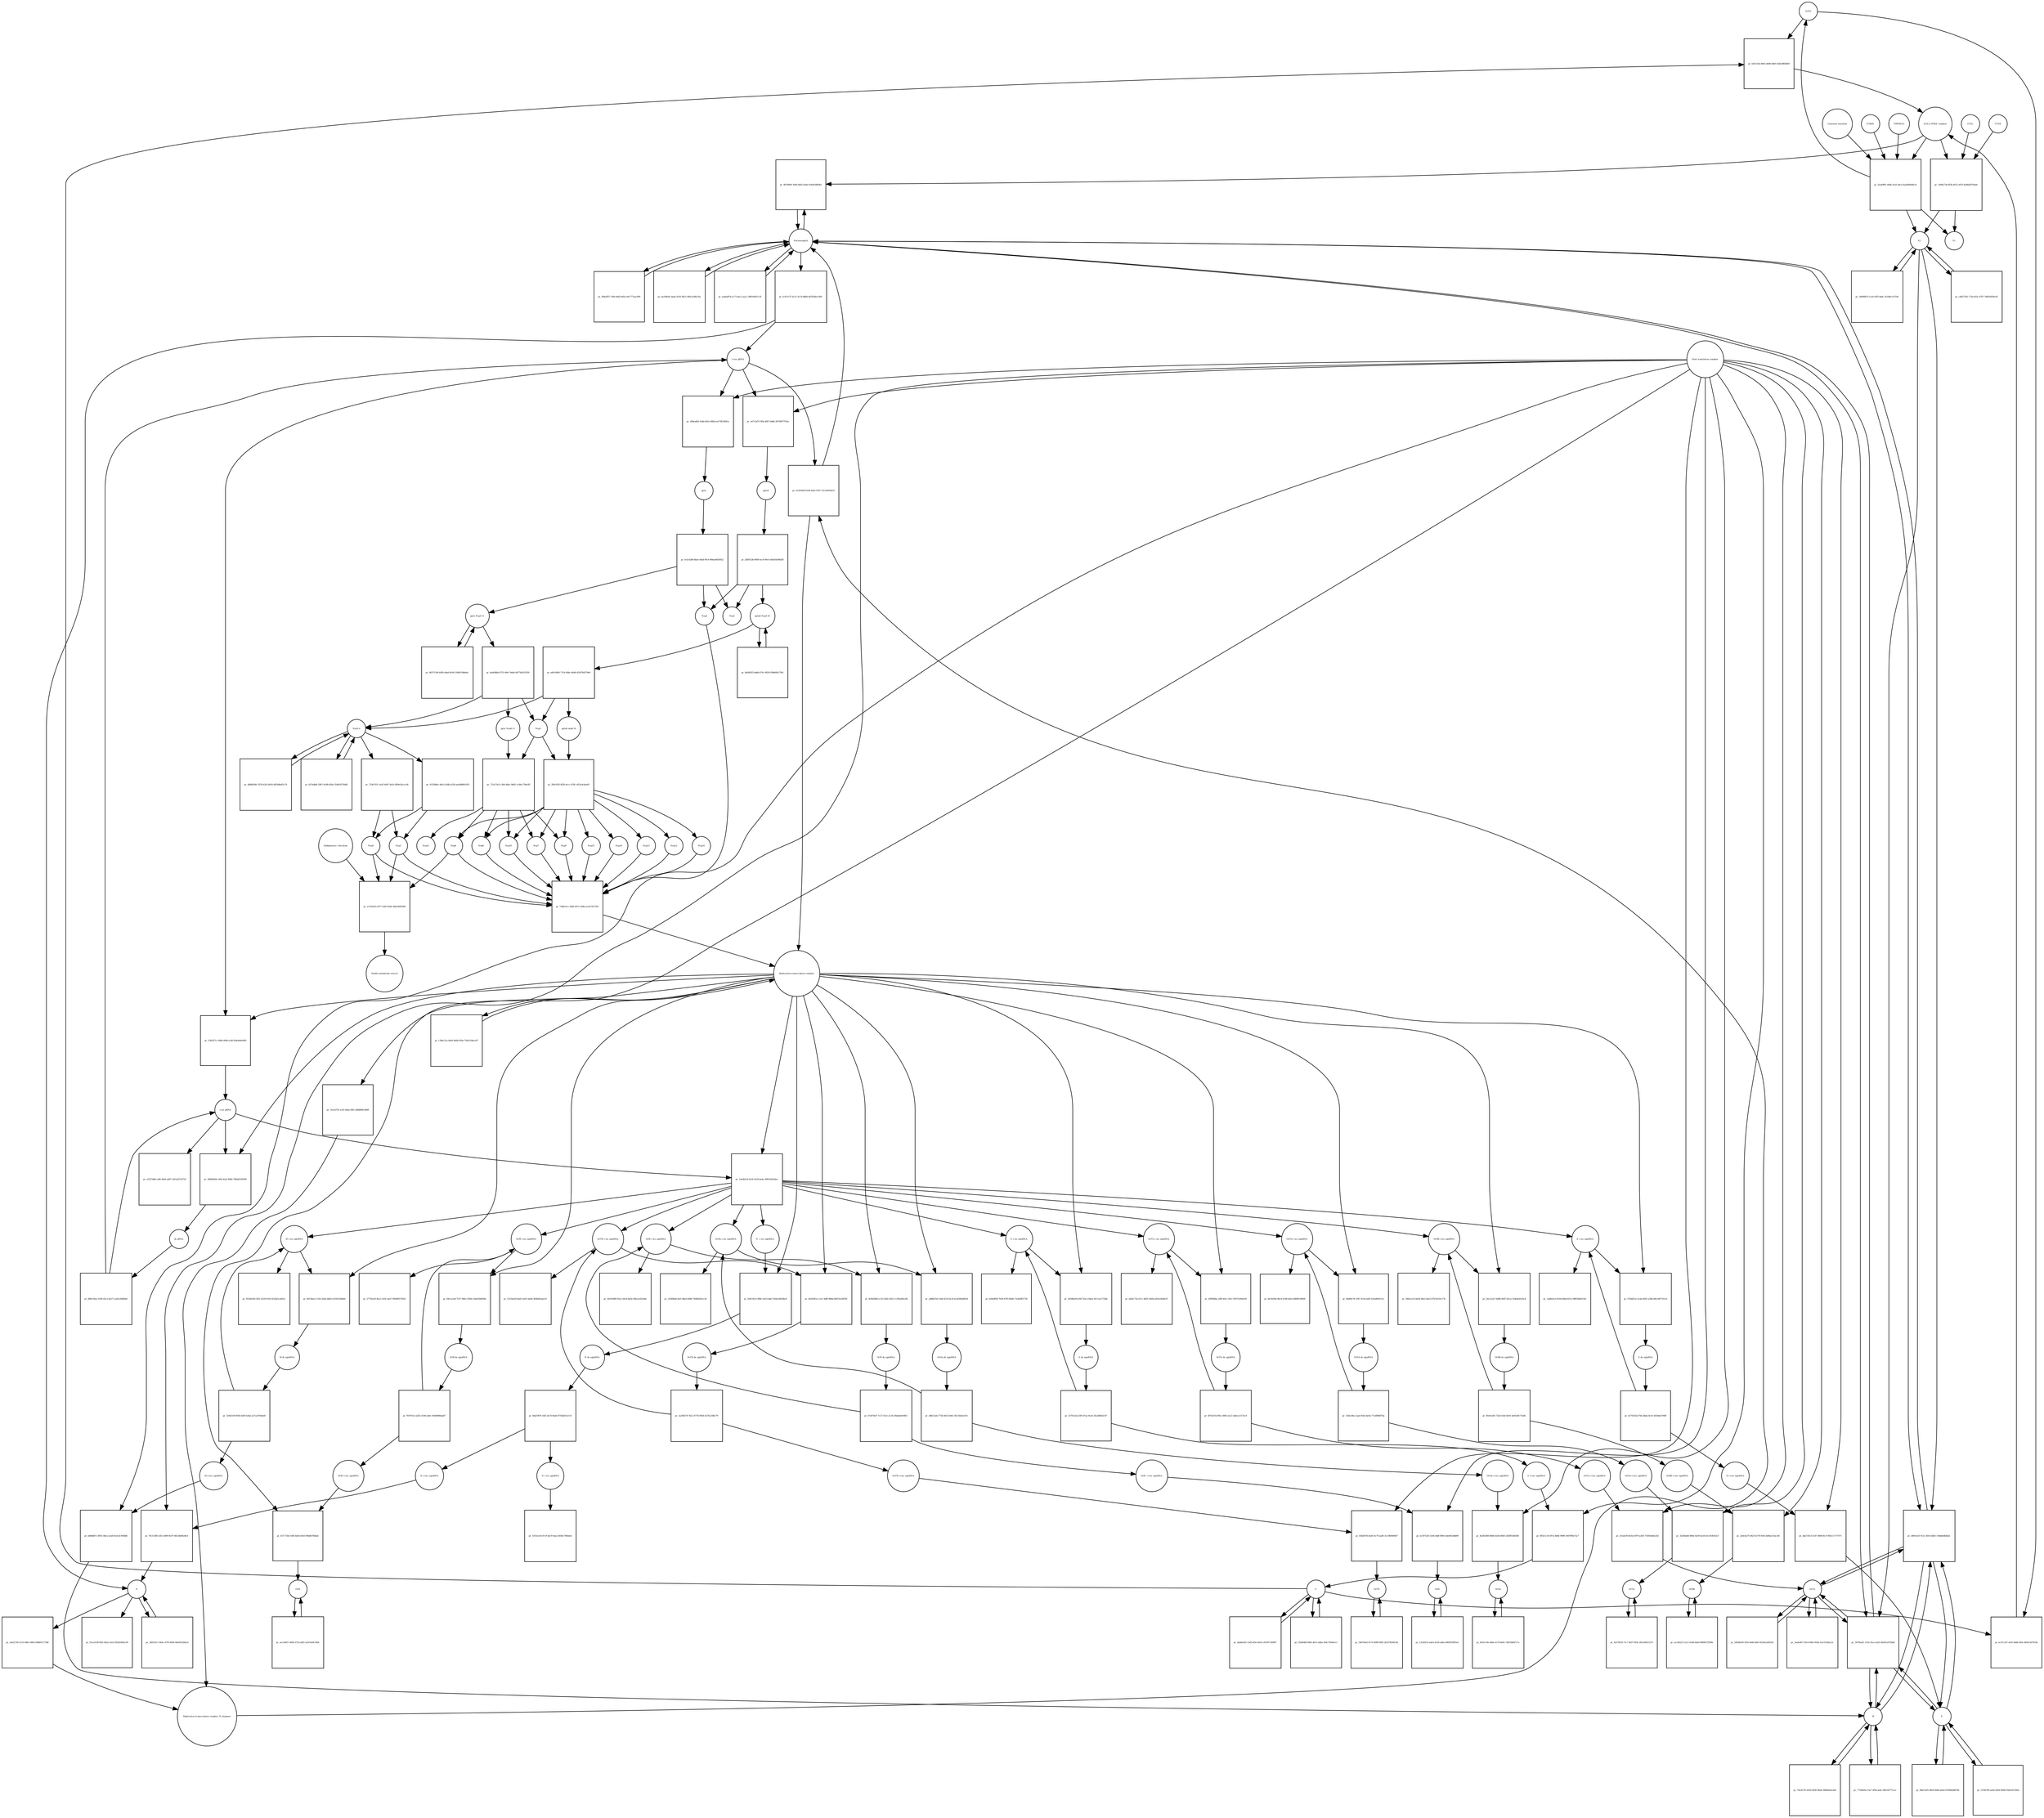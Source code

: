 strict digraph  {
ACE2 [annotation="", bipartite=0, cls=macromolecule, fontsize=4, label=ACE2, shape=circle];
"pr_fef41354-69b5-4698-9d85-f5db39fb800f" [annotation="", bipartite=1, cls=process, fontsize=4, label="pr_fef41354-69b5-4698-9d85-f5db39fb800f", shape=square];
"ACE2_SPIKE complex" [annotation="", bipartite=0, cls=complex, fontsize=4, label="ACE2_SPIKE complex", shape=circle];
S [annotation=urn_miriam_uniprot_P0DTC2, bipartite=0, cls=macromolecule, fontsize=4, label=S, shape=circle];
Nucleocapsid [annotation="urn_miriam_obo.go_GO%3A0019013", bipartite=0, cls=complex, fontsize=4, label=Nucleocapsid, shape=circle];
"pr_9f1f9900-3e86-4b92-b5de-fe9a8546f0b2" [annotation="", bipartite=1, cls=process, fontsize=4, label="pr_9f1f9900-3e86-4b92-b5de-fe9a8546f0b2", shape=square];
"pr_1d90a73b-9f3b-4915-a933-8a9bd5078ab0" [annotation="", bipartite=1, cls=process, fontsize=4, label="pr_1d90a73b-9f3b-4915-a933-8a9bd5078ab0", shape=square];
S2 [annotation=urn_miriam_interpro_IPR002552, bipartite=0, cls=macromolecule, fontsize=4, label=S2, shape=circle];
CTSB [annotation="", bipartite=0, cls=macromolecule, fontsize=4, label=CTSB, shape=circle];
CTSL [annotation="", bipartite=0, cls=macromolecule, fontsize=4, label=CTSL, shape=circle];
S1 [annotation=urn_miriam_interpro_IPR002551, bipartite=0, cls=macromolecule, fontsize=4, label=S1, shape=circle];
"pr_ec47c247-e81f-4d4b-945e-df9a53d7816b" [annotation="", bipartite=1, cls=process, fontsize=4, label="pr_ec47c247-e81f-4d4b-945e-df9a53d7816b", shape=square];
"pr_3479aa61-153e-45ce-ad33-db391a975bd4" [annotation="", bipartite=1, cls=process, fontsize=4, label="pr_3479aa61-153e-45ce-ad33-db391a975bd4", shape=square];
E [annotation=urn_miriam_uniprot_P0DTC4, bipartite=0, cls=macromolecule, fontsize=4, label=E, shape=circle];
M [annotation=urn_miriam_uniprot_P0DTC5, bipartite=0, cls=macromolecule, fontsize=4, label=M, shape=circle];
Orf7a [annotation=urn_miriam_uniprot_P0DTC7, bipartite=0, cls=macromolecule, fontsize=4, label=Orf7a, shape=circle];
"pr_fc97e137-6c21-417d-888d-4d7656b1cd95" [annotation="", bipartite=1, cls=process, fontsize=4, label="pr_fc97e137-6c21-417d-888d-4d7656b1cd95", shape=square];
"(+)ss gRNA" [annotation=urn_miriam_refseq_NC_045512, bipartite=0, cls="nucleic acid feature", fontsize=4, label="(+)ss gRNA", shape=circle];
N [annotation=urn_miriam_uniprot_P0DTC9, bipartite=0, cls="macromolecule multimer", fontsize=4, label=N, shape=circle];
"pr_4f8a9f37-1f9d-44d5-b65e-04c777aac999" [annotation="", bipartite=1, cls=process, fontsize=4, label="pr_4f8a9f37-1f9d-44d5-b65e-04c777aac999", shape=square];
"pr_ba189e8c-ba0e-4192-8021-8fdc01d8a76a" [annotation="", bipartite=1, cls=process, fontsize=4, label="pr_ba189e8c-ba0e-4192-8021-8fdc01d8a76a", shape=square];
"pr_55ca1038-ffb5-4b32-a5a5-0f3d25682c99" [annotation="", bipartite=1, cls=process, fontsize=4, label="pr_55ca1038-ffb5-4b32-a5a5-0f3d25682c99", shape=square];
"pr_2d9335c1-464c-47f9-8564-9bef4520da1d" [annotation="", bipartite=1, cls=process, fontsize=4, label="pr_2d9335c1-464c-47f9-8564-9bef4520da1d", shape=square];
"N (+)ss sgmRNA" [annotation=urn_miriam_ncbigene_43740575, bipartite=0, cls="nucleic acid feature", fontsize=4, label="N (+)ss sgmRNA", shape=circle];
"pr_78c153f8-cd5c-4499-8c87-80234b0628c4" [annotation="", bipartite=1, cls=process, fontsize=4, label="pr_78c153f8-cd5c-4499-8c87-80234b0628c4", shape=square];
"Host translation complex" [annotation="urn_miriam_obo.go_GO%3A0070992", bipartite=0, cls=complex, fontsize=4, label="Host translation complex", shape=circle];
"pr_eabab974-e173-4ec2-aac2-398169421c5f" [annotation="", bipartite=1, cls=process, fontsize=4, label="pr_eabab974-e173-4ec2-aac2-398169421c5f", shape=square];
"pr_5aa49f9c-409a-41ef-a0ce-6aa660648e16" [annotation="", bipartite=1, cls=process, fontsize=4, label="pr_5aa49f9c-409a-41ef-a0ce-6aa660648e16", shape=square];
FURIN [annotation="", bipartite=0, cls=macromolecule, fontsize=4, label=FURIN, shape=circle];
TMPRSS2 [annotation="", bipartite=0, cls=macromolecule, fontsize=4, label=TMPRSS2, shape=circle];
"Camostat mesylate" [annotation="urn_miriam_pubchem.compound_2536", bipartite=0, cls="simple chemical", fontsize=4, label="Camostat mesylate", shape=circle];
"pr_c8627392-77ab-4f3c-b787-748f24059c85" [annotation="", bipartite=1, cls=process, fontsize=4, label="pr_c8627392-77ab-4f3c-b787-748f24059c85", shape=square];
"Replication transcription complex_N oligomer" [annotation="", bipartite=0, cls=complex, fontsize=4, label="Replication transcription complex_N oligomer", shape=circle];
"pr_01ef56d0-8169-4e83-87f5-7ee1d595b51f" [annotation="", bipartite=1, cls=process, fontsize=4, label="pr_01ef56d0-8169-4e83-87f5-7ee1d595b51f", shape=square];
"Replication transcription complex" [annotation="", bipartite=0, cls=complex, fontsize=4, label="Replication transcription complex", shape=circle];
"pr_e805cb1f-912c-401b-bd61-c9dde6db4b2c" [annotation="", bipartite=1, cls=process, fontsize=4, label="pr_e805cb1f-912c-401b-bd61-c9dde6db4b2c", shape=square];
"pr_34098053-1ce0-43f5-bbdc-3e508cc971b8" [annotation="", bipartite=1, cls=process, fontsize=4, label="pr_34098053-1ce0-43f5-bbdc-3e508cc971b8", shape=square];
"pp1a Nsp3-11" [annotation=urn_miriam_uniprot_P0DTC1, bipartite=0, cls=macromolecule, fontsize=4, label="pp1a Nsp3-11", shape=circle];
"pr_4aefd6bb-0723-49e7-9da0-dd77b4333559" [annotation="", bipartite=1, cls=process, fontsize=4, label="pr_4aefd6bb-0723-49e7-9da0-dd77b4333559", shape=square];
"pp1a Nsp6-11" [annotation=urn_miriam_uniprot_P0DTC1, bipartite=0, cls=macromolecule, fontsize=4, label="pp1a Nsp6-11", shape=circle];
"Nsp3-4" [annotation="urn_miriam_ncbiprotein_YP_009725299|urn_miriam_ncbiprotein_YP_009725300", bipartite=0, cls=macromolecule, fontsize=4, label="Nsp3-4", shape=circle];
Nsp5 [annotation=urn_miriam_ncbiprotein_YP_009725301, bipartite=0, cls="macromolecule multimer", fontsize=4, label=Nsp5, shape=circle];
"Endoplasmic reticulum" [annotation="urn_miriam_obo.go_GO%3A0005783", bipartite=0, cls=complex, fontsize=4, label="Endoplasmic reticulum", shape=circle];
"pr_a1762410-e677-430f-95dd-38af546f5800" [annotation="", bipartite=1, cls=process, fontsize=4, label="pr_a1762410-e677-430f-95dd-38af546f5800", shape=square];
"Double-membrane vesicle" [annotation="urn_miriam_obo.go_GO%3A0039718", bipartite=0, cls=complex, fontsize=4, label="Double-membrane vesicle", shape=circle];
Nsp4 [annotation=urn_miriam_ncbiprotein_YP_009725300, bipartite=0, cls=macromolecule, fontsize=4, label=Nsp4, shape=circle];
Nsp3 [annotation=urn_miriam_ncbiprotein_YP_009725299, bipartite=0, cls=macromolecule, fontsize=4, label=Nsp3, shape=circle];
Nsp6 [annotation=urn_miriam_ncbiprotein_YP_009725302, bipartite=0, cls=macromolecule, fontsize=4, label=Nsp6, shape=circle];
"pr_96371184-b5f8-44ad-8c00-230647a8be6c" [annotation="", bipartite=1, cls=process, fontsize=4, label="pr_96371184-b5f8-44ad-8c00-230647a8be6c", shape=square];
"pr_db8b954b-7d7b-4243-b816-6820dbef5c78" [annotation="", bipartite=1, cls=process, fontsize=4, label="pr_db8b954b-7d7b-4243-b816-6820dbef5c78", shape=square];
"pp1ab Nsp3-16" [annotation=urn_miriam_uniprot_P0DTD1, bipartite=0, cls=macromolecule, fontsize=4, label="pp1ab Nsp3-16", shape=circle];
"pr_befd02f2-bddd-470c-9029-f2b660b175b1" [annotation="", bipartite=1, cls=process, fontsize=4, label="pr_befd02f2-bddd-470c-9029-f2b660b175b1", shape=square];
"pr_a60c94b5-7314-40bc-b0d6-42267b9278e9" [annotation="", bipartite=1, cls=process, fontsize=4, label="pr_a60c94b5-7314-40bc-b0d6-42267b9278e9", shape=square];
"pp1ab nsp6-16" [annotation=urn_miriam_uniprot_P0DTD1, bipartite=0, cls=macromolecule, fontsize=4, label="pp1ab nsp6-16", shape=circle];
"pr_70a3e7f2-d109-4030-96d4-3df66edea2b4" [annotation="", bipartite=1, cls=process, fontsize=4, label="pr_70a3e7f2-d109-4030-96d4-3df66edea2b4", shape=square];
"pr_9b4c5af5-d9e8-49d4-a6a4-83390b0d879d" [annotation="", bipartite=1, cls=process, fontsize=4, label="pr_9b4c5af5-d9e8-49d4-a6a4-83390b0d879d", shape=square];
"pr_f1b464f8-0485-4615-a8ba-364c7d560e13" [annotation="", bipartite=1, cls=process, fontsize=4, label="pr_f1b464f8-0485-4615-a8ba-364c7d560e13", shape=square];
"pr_772b620a-23a7-4f94-aebc-d85cbf7751c2" [annotation="", bipartite=1, cls=process, fontsize=4, label="pr_772b620a-23a7-4f94-aebc-d85cbf7751c2", shape=square];
"pr_1f10b7f8-ea04-4564-9008-f1bb25f12944" [annotation="", bipartite=1, cls=process, fontsize=4, label="pr_1f10b7f8-ea04-4564-9008-f1bb25f12944", shape=square];
"pr_dabbe5d5-12d5-4f5e-8e92-c87d97c40897" [annotation="", bipartite=1, cls=process, fontsize=4, label="pr_dabbe5d5-12d5-4f5e-8e92-c87d97c40897", shape=square];
"pr_2d93be69-5f30-4eb6-bd43-8259a5a9f25d" [annotation="", bipartite=1, cls=process, fontsize=4, label="pr_2d93be69-5f30-4eb6-bd43-8259a5a9f25d", shape=square];
Orf6 [annotation=urn_miriam_uniprot_P0DTC6, bipartite=0, cls=macromolecule, fontsize=4, label=Orf6, shape=circle];
"pr_13250232-adcb-4329-a66a-49839599f5e5" [annotation="", bipartite=1, cls=process, fontsize=4, label="pr_13250232-adcb-4329-a66a-49839599f5e5", shape=square];
Orf3a [annotation=urn_miriam_uniprot_P0DTC3, bipartite=0, cls=macromolecule, fontsize=4, label=Orf3a, shape=circle];
"pr_641fc19e-46be-4178-bd41-7db7d48d7c7e" [annotation="", bipartite=1, cls=process, fontsize=4, label="pr_641fc19e-46be-4178-bd41-7db7d48d7c7e", shape=square];
Orf8 [annotation=urn_miriam_uniprot_P0DTC8, bipartite=0, cls=macromolecule, fontsize=4, label=Orf8, shape=circle];
"pr_eec54657-4685-4724-afb5-2a97a49e7bd4" [annotation="", bipartite=1, cls=process, fontsize=4, label="pr_eec54657-4685-4724-afb5-2a97a49e7bd4", shape=square];
Orf9b [annotation=urn_miriam_uniprot_P0DTD2, bipartite=0, cls=macromolecule, fontsize=4, label=Orf9b, shape=circle];
"pr_accb9253-1a12-41d8-bda0-f889027f598e" [annotation="", bipartite=1, cls=process, fontsize=4, label="pr_accb9253-1a12-41d8-bda0-f889027f598e", shape=square];
Orf14 [annotation=urn_miriam_uniprot_P0DTD3, bipartite=0, cls=macromolecule, fontsize=4, label=Orf14, shape=circle];
"pr_4257f0c8-71c7-4837-9f3e-283148415270" [annotation="", bipartite=1, cls=process, fontsize=4, label="pr_4257f0c8-71c7-4837-9f3e-283148415270", shape=square];
Orf7b [annotation=urn_miriam_uniprot_P0DTD8, bipartite=0, cls=macromolecule, fontsize=4, label=Orf7b, shape=circle];
"pr_54b76a92-8174-4098-90f2-2b107826614d" [annotation="", bipartite=1, cls=process, fontsize=4, label="pr_54b76a92-8174-4098-90f2-2b107826614d", shape=square];
"pr_3aafe467-83c6-48f4-956d-1dc3192da12c" [annotation="", bipartite=1, cls=process, fontsize=4, label="pr_3aafe467-83c6-48f4-956d-1dc3192da12c", shape=square];
"M (+)ss sgmRNA" [annotation="", bipartite=0, cls="nucleic acid feature", fontsize=4, label="M (+)ss sgmRNA", shape=circle];
"pr_6d86d87c-887a-48ca-a3a6-81ee3c95fb8b" [annotation="", bipartite=1, cls=process, fontsize=4, label="pr_6d86d87c-887a-48ca-a3a6-81ee3c95fb8b", shape=square];
"E (+)ss sgmRNA" [annotation="", bipartite=0, cls="nucleic acid feature", fontsize=4, label="E (+)ss sgmRNA", shape=circle];
"pr_bda72013-fcd7-499b-9c1f-963c11717071" [annotation="", bipartite=1, cls=process, fontsize=4, label="pr_bda72013-fcd7-499b-9c1f-963c11717071", shape=square];
"S (+)ss sgmRNA" [annotation="", bipartite=0, cls="nucleic acid feature", fontsize=4, label="S (+)ss sgmRNA", shape=circle];
"pr_9f5e1c18-597a-468e-9098-10678f0e7ac7" [annotation="", bipartite=1, cls=process, fontsize=4, label="pr_9f5e1c18-597a-468e-9098-10678f0e7ac7", shape=square];
"Orf7a (+)ss sgmRNA" [annotation="", bipartite=0, cls="nucleic acid feature", fontsize=4, label="Orf7a (+)ss sgmRNA", shape=circle];
"pr_c61afcf0-8e5e-4970-a303-71693de6e25d" [annotation="", bipartite=1, cls=process, fontsize=4, label="pr_c61afcf0-8e5e-4970-a303-71693de6e25d", shape=square];
"Orf6  (+)ss sgmRNA" [annotation="", bipartite=0, cls="nucleic acid feature", fontsize=4, label="Orf6  (+)ss sgmRNA", shape=circle];
"pr_ec597226-1e04-4b4f-8f94-3deb952d8d9f" [annotation="", bipartite=1, cls=process, fontsize=4, label="pr_ec597226-1e04-4b4f-8f94-3deb952d8d9f", shape=square];
"Orf3a (+)ss sgmRNA" [annotation="", bipartite=0, cls="nucleic acid feature", fontsize=4, label="Orf3a (+)ss sgmRNA", shape=circle];
"pr_9a383380-8846-4e5b-8683-2458f55d03f8" [annotation="", bipartite=1, cls=process, fontsize=4, label="pr_9a383380-8846-4e5b-8683-2458f55d03f8", shape=square];
"Orf8 (+)ss sgmRNA" [annotation="", bipartite=0, cls="nucleic acid feature", fontsize=4, label="Orf8 (+)ss sgmRNA", shape=circle];
"pr_617c72fd-10fd-4d34-b563-f06bf47fb8ad" [annotation="", bipartite=1, cls=process, fontsize=4, label="pr_617c72fd-10fd-4d34-b563-f06bf47fb8ad", shape=square];
"Orf9b (+)ss sgmRNA" [annotation="", bipartite=0, cls="nucleic acid feature", fontsize=4, label="Orf9b (+)ss sgmRNA", shape=circle];
"pr_2a0cba75-0425-4178-819a-b80ae11bcc6f" [annotation="", bipartite=1, cls=process, fontsize=4, label="pr_2a0cba75-0425-4178-819a-b80ae11bcc6f", shape=square];
"Orf14 (+)ss sgmRNA" [annotation="", bipartite=0, cls="nucleic acid feature", fontsize=4, label="Orf14 (+)ss sgmRNA", shape=circle];
"pr_32458ad6-006e-4e39-b216-fec1638162cf" [annotation="", bipartite=1, cls=process, fontsize=4, label="pr_32458ad6-006e-4e39-b216-fec1638162cf", shape=square];
"Orf7b (+)ss sgmRNA" [annotation="", bipartite=0, cls="nucleic acid feature", fontsize=4, label="Orf7b (+)ss sgmRNA", shape=circle];
"pr_f26d567b-da0e-4c70-aaf8-3c1580f49487" [annotation="", bipartite=1, cls=process, fontsize=4, label="pr_f26d567b-da0e-4c70-aaf8-3c1580f49487", shape=square];
"(-)ss gRNA" [annotation=urn_miriam_refseq_NC_045512, bipartite=0, cls="nucleic acid feature", fontsize=4, label="(-)ss gRNA", shape=circle];
"pr_e5357d8d-cd6f-49eb-ad67-3d1a42519718" [annotation="", bipartite=1, cls=process, fontsize=4, label="pr_e5357d8d-cd6f-49eb-ad67-3d1a42519718", shape=square];
"pr_3eb2178e-fc55-49bc-9485-049b057179bf" [annotation="", bipartite=1, cls=process, fontsize=4, label="pr_3eb2178e-fc55-49bc-9485-049b057179bf", shape=square];
"pr_23b2871c-096b-4990-a34f-ffdeb84e96f9" [annotation="", bipartite=1, cls=process, fontsize=4, label="pr_23b2871c-096b-4990-a34f-ffdeb84e96f9", shape=square];
"M (-)ss sgmRNA" [annotation=urn_miriam_ncbigene_43740571, bipartite=0, cls="nucleic acid feature", fontsize=4, label="M (-)ss sgmRNA", shape=circle];
"pr_952d41d0-24f1-4220-9163-452ba5ca852c" [annotation="", bipartite=1, cls=process, fontsize=4, label="pr_952d41d0-24f1-4220-9163-452ba5ca852c", shape=square];
"E (-)ss sgmRNA" [annotation=urn_miriam_ncbigene_43740570, bipartite=0, cls="nucleic acid feature", fontsize=4, label="E (-)ss sgmRNA", shape=circle];
"pr_1adb0ca3-8164-4b0d-831e-98f028d013b2" [annotation="", bipartite=1, cls=process, fontsize=4, label="pr_1adb0ca3-8164-4b0d-831e-98f028d013b2", shape=square];
"S (-)ss sgmRNA" [annotation="", bipartite=0, cls="nucleic acid feature", fontsize=4, label="S (-)ss sgmRNA", shape=circle];
"pr_b28a9f09-7638-47f0-844b-17a483ff2738" [annotation="", bipartite=1, cls=process, fontsize=4, label="pr_b28a9f09-7638-47f0-844b-17a483ff2738", shape=square];
"Orf7a (-)ss sgmRNA" [annotation="", bipartite=0, cls="nucleic acid feature", fontsize=4, label="Orf7a (-)ss sgmRNA", shape=circle];
"pr_e6afc73e-011c-4b01-9d2b-a454c0e6bcf5" [annotation="", bipartite=1, cls=process, fontsize=4, label="pr_e6afc73e-011c-4b01-9d2b-a454c0e6bcf5", shape=square];
"Orf6 (-)ss sgmRNA" [annotation="", bipartite=0, cls="nucleic acid feature", fontsize=4, label="Orf6 (-)ss sgmRNA", shape=circle];
"pr_9e593d90-95a1-44c8-bd3e-4fbcac65c66e" [annotation="", bipartite=1, cls=process, fontsize=4, label="pr_9e593d90-95a1-44c8-bd3e-4fbcac65c66e", shape=square];
"Orf3a (-)ss sgmRNA" [annotation="", bipartite=0, cls="nucleic acid feature", fontsize=4, label="Orf3a (-)ss sgmRNA", shape=circle];
"pr_c62f6b4d-fdcf-48a0-b986-740b8283cc3d" [annotation="", bipartite=1, cls=process, fontsize=4, label="pr_c62f6b4d-fdcf-48a0-b986-740b8283cc3d", shape=square];
"Orf8 (-)ss sgmRNA" [annotation="", bipartite=0, cls="nucleic acid feature", fontsize=4, label="Orf8 (-)ss sgmRNA", shape=circle];
"pr_2775b1d3-8ec2-419c-bee7-ffb996574565" [annotation="", bipartite=1, cls=process, fontsize=4, label="pr_2775b1d3-8ec2-419c-bee7-ffb996574565", shape=square];
"Orf9b (-)ss sgmRNA" [annotation="", bipartite=0, cls="nucleic acid feature", fontsize=4, label="Orf9b (-)ss sgmRNA", shape=circle];
"pr_59b2ca32-bb5d-48a2-8ae5-67b7a035c17b" [annotation="", bipartite=1, cls=process, fontsize=4, label="pr_59b2ca32-bb5d-48a2-8ae5-67b7a035c17b", shape=square];
"Orf14 (-)ss sgmRNA" [annotation="", bipartite=0, cls="nucleic acid feature", fontsize=4, label="Orf14 (-)ss sgmRNA", shape=circle];
"pr_bfc9e9eb-9b14-4196-befe-fd80ffc40fd0" [annotation="", bipartite=1, cls=process, fontsize=4, label="pr_bfc9e9eb-9b14-4196-befe-fd80ffc40fd0", shape=square];
"Orf7b (-)ss sgmRNA" [annotation="", bipartite=0, cls="nucleic acid feature", fontsize=4, label="Orf7b (-)ss sgmRNA", shape=circle];
"pr_5315ab20-ded1-4a91-be9b-360bdfcbae10" [annotation="", bipartite=1, cls=process, fontsize=4, label="pr_5315ab20-ded1-4a91-be9b-360bdfcbae10", shape=square];
"pr_0688d208-c994-42af-9046-78bb401f9599" [annotation="", bipartite=1, cls=process, fontsize=4, label="pr_0688d208-c994-42af-9046-78bb401f9599", shape=square];
"ds gRNA" [annotation=urn_miriam_refseq_NC_045512, bipartite=0, cls="nucleic acid feature", fontsize=4, label="ds gRNA", shape=circle];
"pr_8015bacf-c10e-42da-bb82-fe35fc82db44" [annotation="", bipartite=1, cls=process, fontsize=4, label="pr_8015bacf-c10e-42da-bb82-fe35fc82db44", shape=square];
"M ds sgmRNA" [annotation="", bipartite=0, cls="nucleic acid feature", fontsize=4, label="M ds sgmRNA", shape=circle];
"pr_57bdd51e-5cda-4691-a38d-08e1487191cb" [annotation="", bipartite=1, cls=process, fontsize=4, label="pr_57bdd51e-5cda-4691-a38d-08e1487191cb", shape=square];
"E ds sgmRNA" [annotation="", bipartite=0, cls="nucleic acid feature", fontsize=4, label="E ds sgmRNA", shape=circle];
"pr_5639bb39-e0d7-45ce-84ea-93c1a3c732be" [annotation="", bipartite=1, cls=process, fontsize=4, label="pr_5639bb39-e0d7-45ce-84ea-93c1a3c732be", shape=square];
"S ds sgmRNA" [annotation="", bipartite=0, cls="nucleic acid feature", fontsize=4, label="S ds sgmRNA", shape=circle];
"pr_63f09dba-c89f-40cc-9cfc-f5057e944c94" [annotation="", bipartite=1, cls=process, fontsize=4, label="pr_63f09dba-c89f-40cc-9cfc-f5057e944c94", shape=square];
"Orf7a ds sgmRNA" [annotation="", bipartite=0, cls="nucleic acid feature", fontsize=4, label="Orf7a ds sgmRNA", shape=circle];
"pr_9c8b50b8-cc53-43ef-a952-11345a89cafb" [annotation="", bipartite=1, cls=process, fontsize=4, label="pr_9c8b50b8-cc53-43ef-a952-11345a89cafb", shape=square];
"Orf6 ds sgmRNA" [annotation="", bipartite=0, cls="nucleic acid feature", fontsize=4, label="Orf6 ds sgmRNA", shape=circle];
"pr_a08bd7a0-1fdd-4219-bc2f-b1e6360d403d" [annotation="", bipartite=1, cls=process, fontsize=4, label="pr_a08bd7a0-1fdd-4219-bc2f-b1e6360d403d", shape=square];
"Orf3a ds sgmRNA" [annotation="", bipartite=0, cls="nucleic acid feature", fontsize=4, label="Orf3a ds sgmRNA", shape=circle];
"pr_69ccacb9-7527-46b1-9284-c5def246856b" [annotation="", bipartite=1, cls=process, fontsize=4, label="pr_69ccacb9-7527-46b1-9284-c5def246856b", shape=square];
"Orf8 ds sgmRNA" [annotation="", bipartite=0, cls="nucleic acid feature", fontsize=4, label="Orf8 ds sgmRNA", shape=circle];
"pr_26c1a2a7-6d88-40d7-b5ca-524e6eb145c8" [annotation="", bipartite=1, cls=process, fontsize=4, label="pr_26c1a2a7-6d88-40d7-b5ca-524e6eb145c8", shape=square];
"Orf9b ds sgmRNA" [annotation="", bipartite=0, cls="nucleic acid feature", fontsize=4, label="Orf9b ds sgmRNA", shape=circle];
"pr_6b4f0e78-1947-414e-baff-614a8f44151c" [annotation="", bipartite=1, cls=process, fontsize=4, label="pr_6b4f0e78-1947-414e-baff-614a8f44151c", shape=square];
"Orf14 ds sgmRNA" [annotation="", bipartite=0, cls="nucleic acid feature", fontsize=4, label="Orf14 ds sgmRNA", shape=circle];
"pr_6b20361a-c1e1-4d8f-89bb-b847ee20f391" [annotation="", bipartite=1, cls=process, fontsize=4, label="pr_6b20361a-c1e1-4d8f-89bb-b847ee20f391", shape=square];
"Orf7b ds sgmRNA" [annotation="", bipartite=0, cls="nucleic acid feature", fontsize=4, label="Orf7b ds sgmRNA", shape=circle];
"pr_888c59ea-1039-45c2-ba57-cad1e2bfb844" [annotation="", bipartite=1, cls=process, fontsize=4, label="pr_888c59ea-1039-45c2-ba57-cad1e2bfb844", shape=square];
"pr_5e9af339-892f-4d59-b3da-2a7ca07b44e8" [annotation="", bipartite=1, cls=process, fontsize=4, label="pr_5e9af339-892f-4d59-b3da-2a7ca07b44e8", shape=square];
"pr_b179325d-f7be-4bda-8c41-bf3444a794ff" [annotation="", bipartite=1, cls=process, fontsize=4, label="pr_b179325d-f7be-4bda-8c41-bf3444a794ff", shape=square];
"pr_25701a5a-f2f0-47ae-9ced-35e28b4f2c87" [annotation="", bipartite=1, cls=process, fontsize=4, label="pr_25701a5a-f2f0-47ae-9ced-35e28b4f2c87", shape=square];
"pr_6f7b351b-f85c-4983-ae12-4a8ca1317ac9" [annotation="", bipartite=1, cls=process, fontsize=4, label="pr_6f7b351b-f85c-4983-ae12-4a8ca1317ac9", shape=square];
"pr_47e874d7-7c27-47a1-a134-39edab016f63" [annotation="", bipartite=1, cls=process, fontsize=4, label="pr_47e874d7-7c27-47a1-a134-39edab016f63", shape=square];
"pr_d4fe12eb-772b-4025-b9e1-fb110e6a1d7e" [annotation="", bipartite=1, cls=process, fontsize=4, label="pr_d4fe12eb-772b-4025-b9e1-fb110e6a1d7e", shape=square];
"pr_f9197e1e-ed32-4106-ab0c-9e8d98fdabd7" [annotation="", bipartite=1, cls=process, fontsize=4, label="pr_f9197e1e-ed32-4106-ab0c-9e8d98fdabd7", shape=square];
"pr_80c8ce81-72a0-43ef-8e91-4e81b8175a0b" [annotation="", bipartite=1, cls=process, fontsize=4, label="pr_80c8ce81-72a0-43ef-8e91-4e81b8175a0b", shape=square];
"pr_1fd2cd6a-1aad-450a-be9a-711df066f7ba" [annotation="", bipartite=1, cls=process, fontsize=4, label="pr_1fd2cd6a-1aad-450a-be9a-711df066f7ba", shape=square];
"pr_2a208270-7bc2-477b-9058-427fe218b179" [annotation="", bipartite=1, cls=process, fontsize=4, label="pr_2a208270-7bc2-477b-9058-427fe218b179", shape=square];
"N  (-)ss sgmRNA" [annotation=urn_miriam_ncbigene_43740575, bipartite=0, cls="nucleic acid feature", fontsize=4, label="N  (-)ss sgmRNA", shape=circle];
"pr_20613613-698c-4415-bda7-bfdced934bc8" [annotation="", bipartite=1, cls=process, fontsize=4, label="pr_20613613-698c-4415-bda7-bfdced934bc8", shape=square];
"N ds sgmRNA" [annotation="", bipartite=0, cls="nucleic acid feature", fontsize=4, label="N ds sgmRNA", shape=circle];
"pr_84af3878-16f2-4a70-84a6-8730a831e119" [annotation="", bipartite=1, cls=process, fontsize=4, label="pr_84af3878-16f2-4a70-84a6-8730a831e119", shape=square];
"N (-)ss sgmRNA" [annotation="", bipartite=0, cls="nucleic acid feature", fontsize=4, label="N (-)ss sgmRNA", shape=circle];
pp1ab [annotation=urn_miriam_uniprot_P0DTD1, bipartite=0, cls=macromolecule, fontsize=4, label=pp1ab, shape=circle];
"pr_d26f523b-860f-4cc8-90c4-d4a05d566d3f" [annotation="", bipartite=1, cls=process, fontsize=4, label="pr_d26f523b-860f-4cc8-90c4-d4a05d566d3f", shape=square];
Nsp2 [annotation=urn_miriam_ncbiprotein_YP_009725298, bipartite=0, cls=macromolecule, fontsize=4, label=Nsp2, shape=circle];
Nsp1 [annotation=urn_miriam_ncbiprotein_YP_009725297, bipartite=0, cls=macromolecule, fontsize=4, label=Nsp1, shape=circle];
pp1a [annotation=urn_miriam_uniprot_P0DTC1, bipartite=0, cls=macromolecule, fontsize=4, label=pp1a, shape=circle];
"pr_fe2c42b8-6bae-4d3d-9fc4-984ae6820022" [annotation="", bipartite=1, cls=process, fontsize=4, label="pr_fe2c42b8-6bae-4d3d-9fc4-984ae6820022", shape=square];
"pr_b37edbdf-20b7-4c88-b59a-354816276dbf" [annotation="", bipartite=1, cls=process, fontsize=4, label="pr_b37edbdf-20b7-4c88-b59a-354816276dbf", shape=square];
"pr_719a7031-1ed2-4447-9a2e-9fb9cb2cce36" [annotation="", bipartite=1, cls=process, fontsize=4, label="pr_719a7031-1ed2-4447-9a2e-9fb9cb2cce36", shape=square];
"pr_4155864c-40e3-42db-a528-aea9b8841055" [annotation="", bipartite=1, cls=process, fontsize=4, label="pr_4155864c-40e3-42db-a528-aea9b8841055", shape=square];
"pr_731a75e5-c364-46dc-96d5-1c06c17b9c85" [annotation="", bipartite=1, cls=process, fontsize=4, label="pr_731a75e5-c364-46dc-96d5-1c06c17b9c85", shape=square];
Nsp7 [annotation=urn_miriam_ncbiprotein_YP_009725303, bipartite=0, cls=macromolecule, fontsize=4, label=Nsp7, shape=circle];
Nsp8 [annotation=urn_miriam_ncbiprotein_YP_009725304, bipartite=0, cls=macromolecule, fontsize=4, label=Nsp8, shape=circle];
Nsp9 [annotation=urn_miriam_ncbiprotein_YP_009725305, bipartite=0, cls=macromolecule, fontsize=4, label=Nsp9, shape=circle];
Nsp10 [annotation=urn_miriam_ncbiprotein_YP_009725306, bipartite=0, cls=macromolecule, fontsize=4, label=Nsp10, shape=circle];
Nsp11 [annotation=urn_miriam_ncbiprotein_YP_009725312, bipartite=0, cls=macromolecule, fontsize=4, label=Nsp11, shape=circle];
"pr_2f8c055f-8f29-4ccc-b76f-cd53cdcbea91" [annotation="", bipartite=1, cls=process, fontsize=4, label="pr_2f8c055f-8f29-4ccc-b76f-cd53cdcbea91", shape=square];
Nsp13 [annotation=urn_miriam_ncbiprotein_YP_009725308, bipartite=0, cls=macromolecule, fontsize=4, label=Nsp13, shape=circle];
Nsp12 [annotation=urn_miriam_ncbiprotein_YP_009725307, bipartite=0, cls=macromolecule, fontsize=4, label=Nsp12, shape=circle];
Nsp16 [annotation=urn_miriam_ncbiprotein_YP_009725311, bipartite=0, cls=macromolecule, fontsize=4, label=Nsp16, shape=circle];
Nsp15 [annotation=urn_miriam_ncbiprotein_YP_009725310, bipartite=0, cls=macromolecule, fontsize=4, label=Nsp15, shape=circle];
Nsp14 [annotation=urn_miriam_ncbiprotein_YP_009725309, bipartite=0, cls=macromolecule, fontsize=4, label=Nsp14, shape=circle];
"pr_7388c4c1-5d90-4971-9586-ecda72f17f03" [annotation="", bipartite=1, cls=process, fontsize=4, label="pr_7388c4c1-5d90-4971-9586-ecda72f17f03", shape=square];
"pr_d5bea861-fe8d-4b5e-96b6-ee578f10681e" [annotation="", bipartite=1, cls=process, fontsize=4, label="pr_d5bea861-fe8d-4b5e-96b6-ee578f10681e", shape=square];
"pr_e67c3d7f-3f9a-4f67-b46b-3076997791bc" [annotation="", bipartite=1, cls=process, fontsize=4, label="pr_e67c3d7f-3f9a-4f67-b46b-3076997791bc", shape=square];
"pr_5351ece0-d7c9-4ec9-9aa2-4036c70b0ab1" [annotation="", bipartite=1, cls=process, fontsize=4, label="pr_5351ece0-d7c9-4ec9-9aa2-4036c70b0ab1", shape=square];
"pr_c39bc31a-d9e9-4b6b-850e-769a31bbca97" [annotation="", bipartite=1, cls=process, fontsize=4, label="pr_c39bc31a-d9e9-4b6b-850e-769a31bbca97", shape=square];
"pr_31ee279c-e3cf-4dae-85fc-b6b88f4cd0d8" [annotation="", bipartite=1, cls=process, fontsize=4, label="pr_31ee279c-e3cf-4dae-85fc-b6b88f4cd0d8", shape=square];
"pr_14e4b216-8cf4-4318-be4e-39f016632dec" [annotation="", bipartite=1, cls=process, fontsize=4, label="pr_14e4b216-8cf4-4318-be4e-39f016632dec", shape=square];
ACE2 -> "pr_fef41354-69b5-4698-9d85-f5db39fb800f"  [annotation="", interaction_type=consumption];
ACE2 -> "pr_ec47c247-e81f-4d4b-945e-df9a53d7816b"  [annotation="", interaction_type=consumption];
"pr_fef41354-69b5-4698-9d85-f5db39fb800f" -> "ACE2_SPIKE complex"  [annotation="", interaction_type=production];
"ACE2_SPIKE complex" -> "pr_9f1f9900-3e86-4b92-b5de-fe9a8546f0b2"  [annotation="urn_miriam_pubmed_32142651|urn_miriam_pubmed_32094589|urn_miriam_taxonomy_2697049", interaction_type=stimulation];
"ACE2_SPIKE complex" -> "pr_1d90a73b-9f3b-4915-a933-8a9bd5078ab0"  [annotation="", interaction_type=consumption];
"ACE2_SPIKE complex" -> "pr_5aa49f9c-409a-41ef-a0ce-6aa660648e16"  [annotation="", interaction_type=consumption];
S -> "pr_fef41354-69b5-4698-9d85-f5db39fb800f"  [annotation="", interaction_type=consumption];
S -> "pr_ec47c247-e81f-4d4b-945e-df9a53d7816b"  [annotation="", interaction_type=consumption];
S -> "pr_f1b464f8-0485-4615-a8ba-364c7d560e13"  [annotation="", interaction_type=consumption];
S -> "pr_dabbe5d5-12d5-4f5e-8e92-c87d97c40897"  [annotation="", interaction_type=consumption];
Nucleocapsid -> "pr_9f1f9900-3e86-4b92-b5de-fe9a8546f0b2"  [annotation="", interaction_type=consumption];
Nucleocapsid -> "pr_3479aa61-153e-45ce-ad33-db391a975bd4"  [annotation="", interaction_type=consumption];
Nucleocapsid -> "pr_fc97e137-6c21-417d-888d-4d7656b1cd95"  [annotation="", interaction_type=consumption];
Nucleocapsid -> "pr_4f8a9f37-1f9d-44d5-b65e-04c777aac999"  [annotation="", interaction_type=consumption];
Nucleocapsid -> "pr_ba189e8c-ba0e-4192-8021-8fdc01d8a76a"  [annotation="", interaction_type=consumption];
Nucleocapsid -> "pr_eabab974-e173-4ec2-aac2-398169421c5f"  [annotation="", interaction_type=consumption];
Nucleocapsid -> "pr_e805cb1f-912c-401b-bd61-c9dde6db4b2c"  [annotation="", interaction_type=consumption];
"pr_9f1f9900-3e86-4b92-b5de-fe9a8546f0b2" -> Nucleocapsid  [annotation="", interaction_type=production];
"pr_1d90a73b-9f3b-4915-a933-8a9bd5078ab0" -> S2  [annotation="", interaction_type=production];
"pr_1d90a73b-9f3b-4915-a933-8a9bd5078ab0" -> S1  [annotation="", interaction_type=production];
S2 -> "pr_3479aa61-153e-45ce-ad33-db391a975bd4"  [annotation="urn_miriam_pubmed_32142651|urn_miriam_pubmed_32094589|urn_miriam_pubmed_32047258|urn_miriam_taxonomy_2697049", interaction_type=stimulation];
S2 -> "pr_c8627392-77ab-4f3c-b787-748f24059c85"  [annotation="", interaction_type=consumption];
S2 -> "pr_e805cb1f-912c-401b-bd61-c9dde6db4b2c"  [annotation="urn_miriam_pubmed_32142651|urn_miriam_pubmed_32047258|urn_miriam_taxonomy_2697049", interaction_type=stimulation];
S2 -> "pr_34098053-1ce0-43f5-bbdc-3e508cc971b8"  [annotation="", interaction_type=consumption];
CTSB -> "pr_1d90a73b-9f3b-4915-a933-8a9bd5078ab0"  [annotation="urn_miriam_pubmed_32142651|urn_miriam_taxonomy_2697049", interaction_type=catalysis];
CTSL -> "pr_1d90a73b-9f3b-4915-a933-8a9bd5078ab0"  [annotation="urn_miriam_pubmed_32142651|urn_miriam_taxonomy_2697049", interaction_type=catalysis];
"pr_ec47c247-e81f-4d4b-945e-df9a53d7816b" -> "ACE2_SPIKE complex"  [annotation="", interaction_type=production];
"pr_3479aa61-153e-45ce-ad33-db391a975bd4" -> Nucleocapsid  [annotation="", interaction_type=production];
"pr_3479aa61-153e-45ce-ad33-db391a975bd4" -> E  [annotation="", interaction_type=production];
"pr_3479aa61-153e-45ce-ad33-db391a975bd4" -> M  [annotation="", interaction_type=production];
"pr_3479aa61-153e-45ce-ad33-db391a975bd4" -> Orf7a  [annotation="", interaction_type=production];
E -> "pr_3479aa61-153e-45ce-ad33-db391a975bd4"  [annotation="", interaction_type=consumption];
E -> "pr_e805cb1f-912c-401b-bd61-c9dde6db4b2c"  [annotation="", interaction_type=consumption];
E -> "pr_9b4c5af5-d9e8-49d4-a6a4-83390b0d879d"  [annotation="", interaction_type=consumption];
E -> "pr_1f10b7f8-ea04-4564-9008-f1bb25f12944"  [annotation="", interaction_type=consumption];
M -> "pr_3479aa61-153e-45ce-ad33-db391a975bd4"  [annotation="", interaction_type=consumption];
M -> "pr_e805cb1f-912c-401b-bd61-c9dde6db4b2c"  [annotation="", interaction_type=consumption];
M -> "pr_70a3e7f2-d109-4030-96d4-3df66edea2b4"  [annotation="", interaction_type=consumption];
M -> "pr_772b620a-23a7-4f94-aebc-d85cbf7751c2"  [annotation="", interaction_type=consumption];
Orf7a -> "pr_3479aa61-153e-45ce-ad33-db391a975bd4"  [annotation="", interaction_type=consumption];
Orf7a -> "pr_e805cb1f-912c-401b-bd61-c9dde6db4b2c"  [annotation="", interaction_type=consumption];
Orf7a -> "pr_2d93be69-5f30-4eb6-bd43-8259a5a9f25d"  [annotation="", interaction_type=consumption];
Orf7a -> "pr_3aafe467-83c6-48f4-956d-1dc3192da12c"  [annotation="", interaction_type=consumption];
"pr_fc97e137-6c21-417d-888d-4d7656b1cd95" -> "(+)ss gRNA"  [annotation="", interaction_type=production];
"pr_fc97e137-6c21-417d-888d-4d7656b1cd95" -> N  [annotation="", interaction_type=production];
"(+)ss gRNA" -> "pr_01ef56d0-8169-4e83-87f5-7ee1d595b51f"  [annotation="", interaction_type=consumption];
"(+)ss gRNA" -> "pr_23b2871c-096b-4990-a34f-ffdeb84e96f9"  [annotation="", interaction_type=consumption];
"(+)ss gRNA" -> "pr_d5bea861-fe8d-4b5e-96b6-ee578f10681e"  [annotation="", interaction_type=consumption];
"(+)ss gRNA" -> "pr_e67c3d7f-3f9a-4f67-b46b-3076997791bc"  [annotation="", interaction_type=consumption];
N -> "pr_55ca1038-ffb5-4b32-a5a5-0f3d25682c99"  [annotation="", interaction_type=consumption];
N -> "pr_2d9335c1-464c-47f9-8564-9bef4520da1d"  [annotation="", interaction_type=consumption];
N -> "pr_3eb2178e-fc55-49bc-9485-049b057179bf"  [annotation="", interaction_type=consumption];
"pr_4f8a9f37-1f9d-44d5-b65e-04c777aac999" -> Nucleocapsid  [annotation="", interaction_type=production];
"pr_ba189e8c-ba0e-4192-8021-8fdc01d8a76a" -> Nucleocapsid  [annotation="", interaction_type=production];
"pr_2d9335c1-464c-47f9-8564-9bef4520da1d" -> N  [annotation="", interaction_type=production];
"N (+)ss sgmRNA" -> "pr_78c153f8-cd5c-4499-8c87-80234b0628c4"  [annotation="", interaction_type=consumption];
"pr_78c153f8-cd5c-4499-8c87-80234b0628c4" -> N  [annotation="", interaction_type=production];
"Host translation complex" -> "pr_78c153f8-cd5c-4499-8c87-80234b0628c4"  [annotation="", interaction_type="necessary stimulation"];
"Host translation complex" -> "pr_6d86d87c-887a-48ca-a3a6-81ee3c95fb8b"  [annotation="urn_miriam_pubmed_31226023|urn_miriam_pubmed_27712623", interaction_type="necessary stimulation"];
"Host translation complex" -> "pr_bda72013-fcd7-499b-9c1f-963c11717071"  [annotation="urn_miriam_pubmed_31226023|urn_miriam_pubmed_27712623", interaction_type="necessary stimulation"];
"Host translation complex" -> "pr_9f5e1c18-597a-468e-9098-10678f0e7ac7"  [annotation="urn_miriam_pubmed_31226023|urn_miriam_pubmed_27712623", interaction_type="necessary stimulation"];
"Host translation complex" -> "pr_c61afcf0-8e5e-4970-a303-71693de6e25d"  [annotation="urn_miriam_pubmed_31226023|urn_miriam_pubmed_27712623", interaction_type="necessary stimulation"];
"Host translation complex" -> "pr_ec597226-1e04-4b4f-8f94-3deb952d8d9f"  [annotation="urn_miriam_pubmed_31226023|urn_miriam_pubmed_27712623", interaction_type="necessary stimulation"];
"Host translation complex" -> "pr_9a383380-8846-4e5b-8683-2458f55d03f8"  [annotation="urn_miriam_pubmed_31226023|urn_miriam_pubmed_27712623", interaction_type="necessary stimulation"];
"Host translation complex" -> "pr_617c72fd-10fd-4d34-b563-f06bf47fb8ad"  [annotation="urn_miriam_pubmed_31226023|urn_miriam_pubmed_27712623", interaction_type="necessary stimulation"];
"Host translation complex" -> "pr_2a0cba75-0425-4178-819a-b80ae11bcc6f"  [annotation="urn_miriam_pubmed_31226023|urn_miriam_pubmed_27712623", interaction_type="necessary stimulation"];
"Host translation complex" -> "pr_32458ad6-006e-4e39-b216-fec1638162cf"  [annotation="urn_miriam_pubmed_31226023|urn_miriam_pubmed_27712623", interaction_type="necessary stimulation"];
"Host translation complex" -> "pr_f26d567b-da0e-4c70-aaf8-3c1580f49487"  [annotation="urn_miriam_pubmed_31226023|urn_miriam_pubmed_27712623", interaction_type="necessary stimulation"];
"Host translation complex" -> "pr_d5bea861-fe8d-4b5e-96b6-ee578f10681e"  [annotation="urn_miriam_pubmed_31226023|urn_miriam_pubmed_27712623", interaction_type="necessary stimulation"];
"Host translation complex" -> "pr_e67c3d7f-3f9a-4f67-b46b-3076997791bc"  [annotation="urn_miriam_pubmed_31226023|urn_miriam_pubmed_27712623", interaction_type="necessary stimulation"];
"pr_eabab974-e173-4ec2-aac2-398169421c5f" -> Nucleocapsid  [annotation="", interaction_type=production];
"pr_5aa49f9c-409a-41ef-a0ce-6aa660648e16" -> S2  [annotation="", interaction_type=production];
"pr_5aa49f9c-409a-41ef-a0ce-6aa660648e16" -> ACE2  [annotation="", interaction_type=production];
"pr_5aa49f9c-409a-41ef-a0ce-6aa660648e16" -> S1  [annotation="", interaction_type=production];
FURIN -> "pr_5aa49f9c-409a-41ef-a0ce-6aa660648e16"  [annotation="urn_miriam_pubmed_32142651|urn_miriam_pubmed_32362314|urn_miriam_taxonomy_2697049", interaction_type=catalysis];
TMPRSS2 -> "pr_5aa49f9c-409a-41ef-a0ce-6aa660648e16"  [annotation="urn_miriam_pubmed_32142651|urn_miriam_pubmed_32362314|urn_miriam_taxonomy_2697049", interaction_type=catalysis];
"Camostat mesylate" -> "pr_5aa49f9c-409a-41ef-a0ce-6aa660648e16"  [annotation="urn_miriam_pubmed_32142651|urn_miriam_pubmed_32362314|urn_miriam_taxonomy_2697049", interaction_type=inhibition];
"pr_c8627392-77ab-4f3c-b787-748f24059c85" -> S2  [annotation="", interaction_type=production];
"Replication transcription complex_N oligomer" -> "pr_01ef56d0-8169-4e83-87f5-7ee1d595b51f"  [annotation="", interaction_type=consumption];
"pr_01ef56d0-8169-4e83-87f5-7ee1d595b51f" -> Nucleocapsid  [annotation="", interaction_type=production];
"pr_01ef56d0-8169-4e83-87f5-7ee1d595b51f" -> "Replication transcription complex"  [annotation="", interaction_type=production];
"Replication transcription complex" -> "pr_23b2871c-096b-4990-a34f-ffdeb84e96f9"  [annotation="urn_miriam_pubmed_22438542|urn_miriam_taxonomy_11142", interaction_type="necessary stimulation"];
"Replication transcription complex" -> "pr_0688d208-c994-42af-9046-78bb401f9599"  [annotation="urn_miriam_pubmed_22438542|urn_miriam_taxonomy_11142", interaction_type="necessary stimulation"];
"Replication transcription complex" -> "pr_8015bacf-c10e-42da-bb82-fe35fc82db44"  [annotation="urn_miriam_pubmed_22438542|urn_miriam_taxonomy_11142", interaction_type="necessary stimulation"];
"Replication transcription complex" -> "pr_57bdd51e-5cda-4691-a38d-08e1487191cb"  [annotation="urn_miriam_pubmed_22438542|urn_miriam_pubmed_11142", interaction_type="necessary stimulation"];
"Replication transcription complex" -> "pr_5639bb39-e0d7-45ce-84ea-93c1a3c732be"  [annotation="urn_miriam_pubmed_22438542|urn_miriam_pubmed_11142", interaction_type="necessary stimulation"];
"Replication transcription complex" -> "pr_63f09dba-c89f-40cc-9cfc-f5057e944c94"  [annotation="urn_miriam_pubmed_22438542|urn_miriam_taxonomy_11142", interaction_type="necessary stimulation"];
"Replication transcription complex" -> "pr_9c8b50b8-cc53-43ef-a952-11345a89cafb"  [annotation="urn_miriam_pubmed_22438542|urn_miriam_taxonomy_11142", interaction_type="necessary stimulation"];
"Replication transcription complex" -> "pr_a08bd7a0-1fdd-4219-bc2f-b1e6360d403d"  [annotation="urn_miriam_pubmed_22438542|urn_miriam_taxonomy_11142", interaction_type="necessary stimulation"];
"Replication transcription complex" -> "pr_69ccacb9-7527-46b1-9284-c5def246856b"  [annotation="urn_miriam_pubmed_22438542|urn_miriam_taxonomy_11142", interaction_type="necessary stimulation"];
"Replication transcription complex" -> "pr_26c1a2a7-6d88-40d7-b5ca-524e6eb145c8"  [annotation="urn_miriam_pubmed_22438542|urn_miriam_taxonomy_11142", interaction_type="necessary stimulation"];
"Replication transcription complex" -> "pr_6b4f0e78-1947-414e-baff-614a8f44151c"  [annotation="urn_miriam_pubmed_22438542|urn_miriam_taxonomy_11142", interaction_type="necessary stimulation"];
"Replication transcription complex" -> "pr_6b20361a-c1e1-4d8f-89bb-b847ee20f391"  [annotation="urn_miriam_pubmed_22438542|urn_miriam_taxonomy_11142", interaction_type="necessary stimulation"];
"Replication transcription complex" -> "pr_20613613-698c-4415-bda7-bfdced934bc8"  [annotation="urn_miriam_pubmed_22438542|urn_miriam_taxonomy_11142", interaction_type="necessary stimulation"];
"Replication transcription complex" -> "pr_c39bc31a-d9e9-4b6b-850e-769a31bbca97"  [annotation="", interaction_type=consumption];
"Replication transcription complex" -> "pr_31ee279c-e3cf-4dae-85fc-b6b88f4cd0d8"  [annotation="", interaction_type=consumption];
"Replication transcription complex" -> "pr_14e4b216-8cf4-4318-be4e-39f016632dec"  [annotation="urn_miriam_pubmed_8830530|urn_miriam_taxonomy_1138", interaction_type="necessary stimulation"];
"pr_e805cb1f-912c-401b-bd61-c9dde6db4b2c" -> Nucleocapsid  [annotation="", interaction_type=production];
"pr_e805cb1f-912c-401b-bd61-c9dde6db4b2c" -> Orf7a  [annotation="", interaction_type=production];
"pr_e805cb1f-912c-401b-bd61-c9dde6db4b2c" -> E  [annotation="", interaction_type=production];
"pr_e805cb1f-912c-401b-bd61-c9dde6db4b2c" -> M  [annotation="", interaction_type=production];
"pr_34098053-1ce0-43f5-bbdc-3e508cc971b8" -> S2  [annotation="", interaction_type=production];
"pp1a Nsp3-11" -> "pr_4aefd6bb-0723-49e7-9da0-dd77b4333559"  [annotation="urn_miriam_pubmed_21203998|urn_miriam_taxonomy_228407|urn_miriam_pubmed_15564471|urn_miriam_taxonomy_228330", interaction_type=catalysis];
"pp1a Nsp3-11" -> "pr_96371184-b5f8-44ad-8c00-230647a8be6c"  [annotation="", interaction_type=consumption];
"pr_4aefd6bb-0723-49e7-9da0-dd77b4333559" -> "pp1a Nsp6-11"  [annotation="", interaction_type=production];
"pr_4aefd6bb-0723-49e7-9da0-dd77b4333559" -> "Nsp3-4"  [annotation="", interaction_type=production];
"pr_4aefd6bb-0723-49e7-9da0-dd77b4333559" -> Nsp5  [annotation="", interaction_type=production];
"pp1a Nsp6-11" -> "pr_731a75e5-c364-46dc-96d5-1c06c17b9c85"  [annotation="", interaction_type=consumption];
"Nsp3-4" -> "pr_db8b954b-7d7b-4243-b816-6820dbef5c78"  [annotation="", interaction_type=consumption];
"Nsp3-4" -> "pr_b37edbdf-20b7-4c88-b59a-354816276dbf"  [annotation="", interaction_type=consumption];
"Nsp3-4" -> "pr_719a7031-1ed2-4447-9a2e-9fb9cb2cce36"  [annotation="urn_miriam_pubmed_15564471|urn_miriam_taxonomy_228330", interaction_type=catalysis];
"Nsp3-4" -> "pr_4155864c-40e3-42db-a528-aea9b8841055"  [annotation="urn_miriam_pubmed_15564471|urn_miriam_taxonomy_228330", interaction_type=catalysis];
Nsp5 -> "pr_731a75e5-c364-46dc-96d5-1c06c17b9c85"  [annotation="urn_miriam_pubmed_11907209|urn_miriam_taxonomy_11142", interaction_type=catalysis];
Nsp5 -> "pr_2f8c055f-8f29-4ccc-b76f-cd53cdcbea91"  [annotation="urn_miriam_pubmed_11907209|urn_miriam_taxonomy_11142", interaction_type=catalysis];
"Endoplasmic reticulum" -> "pr_a1762410-e677-430f-95dd-38af546f5800"  [annotation="", interaction_type=consumption];
"pr_a1762410-e677-430f-95dd-38af546f5800" -> "Double-membrane vesicle"  [annotation="", interaction_type=production];
Nsp4 -> "pr_a1762410-e677-430f-95dd-38af546f5800"  [annotation="urn_miriam_pubmed_23943763|urn_miriam_taxonomy_227984", interaction_type=modulation];
Nsp4 -> "pr_7388c4c1-5d90-4971-9586-ecda72f17f03"  [annotation="", interaction_type=consumption];
Nsp3 -> "pr_a1762410-e677-430f-95dd-38af546f5800"  [annotation="urn_miriam_pubmed_23943763|urn_miriam_taxonomy_227984", interaction_type=modulation];
Nsp3 -> "pr_7388c4c1-5d90-4971-9586-ecda72f17f03"  [annotation="", interaction_type=consumption];
Nsp6 -> "pr_a1762410-e677-430f-95dd-38af546f5800"  [annotation="urn_miriam_pubmed_23943763|urn_miriam_taxonomy_227984", interaction_type=modulation];
Nsp6 -> "pr_7388c4c1-5d90-4971-9586-ecda72f17f03"  [annotation="", interaction_type=consumption];
"pr_96371184-b5f8-44ad-8c00-230647a8be6c" -> "pp1a Nsp3-11"  [annotation="", interaction_type=production];
"pr_db8b954b-7d7b-4243-b816-6820dbef5c78" -> "Nsp3-4"  [annotation="", interaction_type=production];
"pp1ab Nsp3-16" -> "pr_befd02f2-bddd-470c-9029-f2b660b175b1"  [annotation="", interaction_type=consumption];
"pp1ab Nsp3-16" -> "pr_a60c94b5-7314-40bc-b0d6-42267b9278e9"  [annotation="urn_miriam_pubmed_21203998|urn_miriam_taxonomy_228407|urn_miriam_pubmed_15564471|urn_miriam_taxonomy_228330", interaction_type=catalysis];
"pr_befd02f2-bddd-470c-9029-f2b660b175b1" -> "pp1ab Nsp3-16"  [annotation="", interaction_type=production];
"pr_a60c94b5-7314-40bc-b0d6-42267b9278e9" -> "pp1ab nsp6-16"  [annotation="", interaction_type=production];
"pr_a60c94b5-7314-40bc-b0d6-42267b9278e9" -> Nsp5  [annotation="", interaction_type=production];
"pr_a60c94b5-7314-40bc-b0d6-42267b9278e9" -> "Nsp3-4"  [annotation="", interaction_type=production];
"pp1ab nsp6-16" -> "pr_2f8c055f-8f29-4ccc-b76f-cd53cdcbea91"  [annotation="", interaction_type=consumption];
"pr_70a3e7f2-d109-4030-96d4-3df66edea2b4" -> M  [annotation="", interaction_type=production];
"pr_9b4c5af5-d9e8-49d4-a6a4-83390b0d879d" -> E  [annotation="", interaction_type=production];
"pr_f1b464f8-0485-4615-a8ba-364c7d560e13" -> S  [annotation="", interaction_type=production];
"pr_772b620a-23a7-4f94-aebc-d85cbf7751c2" -> M  [annotation="", interaction_type=production];
"pr_1f10b7f8-ea04-4564-9008-f1bb25f12944" -> E  [annotation="", interaction_type=production];
"pr_dabbe5d5-12d5-4f5e-8e92-c87d97c40897" -> S  [annotation="", interaction_type=production];
"pr_2d93be69-5f30-4eb6-bd43-8259a5a9f25d" -> Orf7a  [annotation="", interaction_type=production];
Orf6 -> "pr_13250232-adcb-4329-a66a-49839599f5e5"  [annotation="", interaction_type=consumption];
"pr_13250232-adcb-4329-a66a-49839599f5e5" -> Orf6  [annotation="", interaction_type=production];
Orf3a -> "pr_641fc19e-46be-4178-bd41-7db7d48d7c7e"  [annotation="", interaction_type=consumption];
"pr_641fc19e-46be-4178-bd41-7db7d48d7c7e" -> Orf3a  [annotation="", interaction_type=production];
Orf8 -> "pr_eec54657-4685-4724-afb5-2a97a49e7bd4"  [annotation="", interaction_type=consumption];
"pr_eec54657-4685-4724-afb5-2a97a49e7bd4" -> Orf8  [annotation="", interaction_type=production];
Orf9b -> "pr_accb9253-1a12-41d8-bda0-f889027f598e"  [annotation="", interaction_type=consumption];
"pr_accb9253-1a12-41d8-bda0-f889027f598e" -> Orf9b  [annotation="", interaction_type=production];
Orf14 -> "pr_4257f0c8-71c7-4837-9f3e-283148415270"  [annotation="", interaction_type=consumption];
"pr_4257f0c8-71c7-4837-9f3e-283148415270" -> Orf14  [annotation="", interaction_type=production];
Orf7b -> "pr_54b76a92-8174-4098-90f2-2b107826614d"  [annotation="", interaction_type=consumption];
"pr_54b76a92-8174-4098-90f2-2b107826614d" -> Orf7b  [annotation="", interaction_type=production];
"pr_3aafe467-83c6-48f4-956d-1dc3192da12c" -> Orf7a  [annotation="", interaction_type=production];
"M (+)ss sgmRNA" -> "pr_6d86d87c-887a-48ca-a3a6-81ee3c95fb8b"  [annotation="", interaction_type=consumption];
"pr_6d86d87c-887a-48ca-a3a6-81ee3c95fb8b" -> M  [annotation="", interaction_type=production];
"E (+)ss sgmRNA" -> "pr_bda72013-fcd7-499b-9c1f-963c11717071"  [annotation="", interaction_type=consumption];
"pr_bda72013-fcd7-499b-9c1f-963c11717071" -> E  [annotation="", interaction_type=production];
"S (+)ss sgmRNA" -> "pr_9f5e1c18-597a-468e-9098-10678f0e7ac7"  [annotation="", interaction_type=consumption];
"pr_9f5e1c18-597a-468e-9098-10678f0e7ac7" -> S  [annotation="", interaction_type=production];
"Orf7a (+)ss sgmRNA" -> "pr_c61afcf0-8e5e-4970-a303-71693de6e25d"  [annotation="", interaction_type=consumption];
"pr_c61afcf0-8e5e-4970-a303-71693de6e25d" -> Orf7a  [annotation="", interaction_type=production];
"Orf6  (+)ss sgmRNA" -> "pr_ec597226-1e04-4b4f-8f94-3deb952d8d9f"  [annotation="", interaction_type=consumption];
"pr_ec597226-1e04-4b4f-8f94-3deb952d8d9f" -> Orf6  [annotation="", interaction_type=production];
"Orf3a (+)ss sgmRNA" -> "pr_9a383380-8846-4e5b-8683-2458f55d03f8"  [annotation="", interaction_type=consumption];
"pr_9a383380-8846-4e5b-8683-2458f55d03f8" -> Orf3a  [annotation="", interaction_type=production];
"Orf8 (+)ss sgmRNA" -> "pr_617c72fd-10fd-4d34-b563-f06bf47fb8ad"  [annotation="", interaction_type=consumption];
"pr_617c72fd-10fd-4d34-b563-f06bf47fb8ad" -> Orf8  [annotation="", interaction_type=production];
"Orf9b (+)ss sgmRNA" -> "pr_2a0cba75-0425-4178-819a-b80ae11bcc6f"  [annotation="", interaction_type=consumption];
"pr_2a0cba75-0425-4178-819a-b80ae11bcc6f" -> Orf9b  [annotation="", interaction_type=production];
"Orf14 (+)ss sgmRNA" -> "pr_32458ad6-006e-4e39-b216-fec1638162cf"  [annotation="", interaction_type=consumption];
"pr_32458ad6-006e-4e39-b216-fec1638162cf" -> Orf14  [annotation="", interaction_type=production];
"Orf7b (+)ss sgmRNA" -> "pr_f26d567b-da0e-4c70-aaf8-3c1580f49487"  [annotation="", interaction_type=consumption];
"pr_f26d567b-da0e-4c70-aaf8-3c1580f49487" -> Orf7b  [annotation="", interaction_type=production];
"(-)ss gRNA" -> "pr_e5357d8d-cd6f-49eb-ad67-3d1a42519718"  [annotation="", interaction_type=consumption];
"(-)ss gRNA" -> "pr_0688d208-c994-42af-9046-78bb401f9599"  [annotation="", interaction_type=consumption];
"(-)ss gRNA" -> "pr_14e4b216-8cf4-4318-be4e-39f016632dec"  [annotation="", interaction_type=consumption];
"pr_3eb2178e-fc55-49bc-9485-049b057179bf" -> "Replication transcription complex_N oligomer"  [annotation="", interaction_type=production];
"pr_23b2871c-096b-4990-a34f-ffdeb84e96f9" -> "(-)ss gRNA"  [annotation="", interaction_type=production];
"M (-)ss sgmRNA" -> "pr_952d41d0-24f1-4220-9163-452ba5ca852c"  [annotation="", interaction_type=consumption];
"M (-)ss sgmRNA" -> "pr_8015bacf-c10e-42da-bb82-fe35fc82db44"  [annotation="", interaction_type=consumption];
"E (-)ss sgmRNA" -> "pr_1adb0ca3-8164-4b0d-831e-98f028d013b2"  [annotation="", interaction_type=consumption];
"E (-)ss sgmRNA" -> "pr_57bdd51e-5cda-4691-a38d-08e1487191cb"  [annotation="", interaction_type=consumption];
"S (-)ss sgmRNA" -> "pr_b28a9f09-7638-47f0-844b-17a483ff2738"  [annotation="", interaction_type=consumption];
"S (-)ss sgmRNA" -> "pr_5639bb39-e0d7-45ce-84ea-93c1a3c732be"  [annotation="", interaction_type=consumption];
"Orf7a (-)ss sgmRNA" -> "pr_e6afc73e-011c-4b01-9d2b-a454c0e6bcf5"  [annotation="", interaction_type=consumption];
"Orf7a (-)ss sgmRNA" -> "pr_63f09dba-c89f-40cc-9cfc-f5057e944c94"  [annotation="", interaction_type=consumption];
"Orf6 (-)ss sgmRNA" -> "pr_9e593d90-95a1-44c8-bd3e-4fbcac65c66e"  [annotation="", interaction_type=consumption];
"Orf6 (-)ss sgmRNA" -> "pr_9c8b50b8-cc53-43ef-a952-11345a89cafb"  [annotation="", interaction_type=consumption];
"Orf3a (-)ss sgmRNA" -> "pr_c62f6b4d-fdcf-48a0-b986-740b8283cc3d"  [annotation="", interaction_type=consumption];
"Orf3a (-)ss sgmRNA" -> "pr_a08bd7a0-1fdd-4219-bc2f-b1e6360d403d"  [annotation="", interaction_type=consumption];
"Orf8 (-)ss sgmRNA" -> "pr_2775b1d3-8ec2-419c-bee7-ffb996574565"  [annotation="", interaction_type=consumption];
"Orf8 (-)ss sgmRNA" -> "pr_69ccacb9-7527-46b1-9284-c5def246856b"  [annotation="", interaction_type=consumption];
"Orf9b (-)ss sgmRNA" -> "pr_59b2ca32-bb5d-48a2-8ae5-67b7a035c17b"  [annotation="", interaction_type=consumption];
"Orf9b (-)ss sgmRNA" -> "pr_26c1a2a7-6d88-40d7-b5ca-524e6eb145c8"  [annotation="", interaction_type=consumption];
"Orf14 (-)ss sgmRNA" -> "pr_bfc9e9eb-9b14-4196-befe-fd80ffc40fd0"  [annotation="", interaction_type=consumption];
"Orf14 (-)ss sgmRNA" -> "pr_6b4f0e78-1947-414e-baff-614a8f44151c"  [annotation="", interaction_type=consumption];
"Orf7b (-)ss sgmRNA" -> "pr_5315ab20-ded1-4a91-be9b-360bdfcbae10"  [annotation="", interaction_type=consumption];
"Orf7b (-)ss sgmRNA" -> "pr_6b20361a-c1e1-4d8f-89bb-b847ee20f391"  [annotation="", interaction_type=consumption];
"pr_0688d208-c994-42af-9046-78bb401f9599" -> "ds gRNA"  [annotation="", interaction_type=production];
"ds gRNA" -> "pr_888c59ea-1039-45c2-ba57-cad1e2bfb844"  [annotation="", interaction_type=consumption];
"pr_8015bacf-c10e-42da-bb82-fe35fc82db44" -> "M ds sgmRNA"  [annotation="", interaction_type=production];
"M ds sgmRNA" -> "pr_5e9af339-892f-4d59-b3da-2a7ca07b44e8"  [annotation="", interaction_type=consumption];
"pr_57bdd51e-5cda-4691-a38d-08e1487191cb" -> "E ds sgmRNA"  [annotation="", interaction_type=production];
"E ds sgmRNA" -> "pr_b179325d-f7be-4bda-8c41-bf3444a794ff"  [annotation="", interaction_type=consumption];
"pr_5639bb39-e0d7-45ce-84ea-93c1a3c732be" -> "S ds sgmRNA"  [annotation="", interaction_type=production];
"S ds sgmRNA" -> "pr_25701a5a-f2f0-47ae-9ced-35e28b4f2c87"  [annotation="", interaction_type=consumption];
"pr_63f09dba-c89f-40cc-9cfc-f5057e944c94" -> "Orf7a ds sgmRNA"  [annotation="", interaction_type=production];
"Orf7a ds sgmRNA" -> "pr_6f7b351b-f85c-4983-ae12-4a8ca1317ac9"  [annotation="", interaction_type=consumption];
"pr_9c8b50b8-cc53-43ef-a952-11345a89cafb" -> "Orf6 ds sgmRNA"  [annotation="", interaction_type=production];
"Orf6 ds sgmRNA" -> "pr_47e874d7-7c27-47a1-a134-39edab016f63"  [annotation="", interaction_type=consumption];
"pr_a08bd7a0-1fdd-4219-bc2f-b1e6360d403d" -> "Orf3a ds sgmRNA"  [annotation="", interaction_type=production];
"Orf3a ds sgmRNA" -> "pr_d4fe12eb-772b-4025-b9e1-fb110e6a1d7e"  [annotation="", interaction_type=consumption];
"pr_69ccacb9-7527-46b1-9284-c5def246856b" -> "Orf8 ds sgmRNA"  [annotation="", interaction_type=production];
"Orf8 ds sgmRNA" -> "pr_f9197e1e-ed32-4106-ab0c-9e8d98fdabd7"  [annotation="", interaction_type=consumption];
"pr_26c1a2a7-6d88-40d7-b5ca-524e6eb145c8" -> "Orf9b ds sgmRNA"  [annotation="", interaction_type=production];
"Orf9b ds sgmRNA" -> "pr_80c8ce81-72a0-43ef-8e91-4e81b8175a0b"  [annotation="", interaction_type=consumption];
"pr_6b4f0e78-1947-414e-baff-614a8f44151c" -> "Orf14 ds sgmRNA"  [annotation="", interaction_type=production];
"Orf14 ds sgmRNA" -> "pr_1fd2cd6a-1aad-450a-be9a-711df066f7ba"  [annotation="", interaction_type=consumption];
"pr_6b20361a-c1e1-4d8f-89bb-b847ee20f391" -> "Orf7b ds sgmRNA"  [annotation="", interaction_type=production];
"Orf7b ds sgmRNA" -> "pr_2a208270-7bc2-477b-9058-427fe218b179"  [annotation="", interaction_type=consumption];
"pr_888c59ea-1039-45c2-ba57-cad1e2bfb844" -> "(-)ss gRNA"  [annotation="", interaction_type=production];
"pr_888c59ea-1039-45c2-ba57-cad1e2bfb844" -> "(+)ss gRNA"  [annotation="", interaction_type=production];
"pr_5e9af339-892f-4d59-b3da-2a7ca07b44e8" -> "M (-)ss sgmRNA"  [annotation="", interaction_type=production];
"pr_5e9af339-892f-4d59-b3da-2a7ca07b44e8" -> "M (+)ss sgmRNA"  [annotation="", interaction_type=production];
"pr_b179325d-f7be-4bda-8c41-bf3444a794ff" -> "E (-)ss sgmRNA"  [annotation="", interaction_type=production];
"pr_b179325d-f7be-4bda-8c41-bf3444a794ff" -> "E (+)ss sgmRNA"  [annotation="", interaction_type=production];
"pr_25701a5a-f2f0-47ae-9ced-35e28b4f2c87" -> "S (-)ss sgmRNA"  [annotation="", interaction_type=production];
"pr_25701a5a-f2f0-47ae-9ced-35e28b4f2c87" -> "S (+)ss sgmRNA"  [annotation="", interaction_type=production];
"pr_6f7b351b-f85c-4983-ae12-4a8ca1317ac9" -> "Orf7a (-)ss sgmRNA"  [annotation="", interaction_type=production];
"pr_6f7b351b-f85c-4983-ae12-4a8ca1317ac9" -> "Orf7a (+)ss sgmRNA"  [annotation="", interaction_type=production];
"pr_47e874d7-7c27-47a1-a134-39edab016f63" -> "Orf6 (-)ss sgmRNA"  [annotation="", interaction_type=production];
"pr_47e874d7-7c27-47a1-a134-39edab016f63" -> "Orf6  (+)ss sgmRNA"  [annotation="", interaction_type=production];
"pr_d4fe12eb-772b-4025-b9e1-fb110e6a1d7e" -> "Orf3a (-)ss sgmRNA"  [annotation="", interaction_type=production];
"pr_d4fe12eb-772b-4025-b9e1-fb110e6a1d7e" -> "Orf3a (+)ss sgmRNA"  [annotation="", interaction_type=production];
"pr_f9197e1e-ed32-4106-ab0c-9e8d98fdabd7" -> "Orf8 (-)ss sgmRNA"  [annotation="", interaction_type=production];
"pr_f9197e1e-ed32-4106-ab0c-9e8d98fdabd7" -> "Orf8 (+)ss sgmRNA"  [annotation="", interaction_type=production];
"pr_80c8ce81-72a0-43ef-8e91-4e81b8175a0b" -> "Orf9b (-)ss sgmRNA"  [annotation="", interaction_type=production];
"pr_80c8ce81-72a0-43ef-8e91-4e81b8175a0b" -> "Orf9b (+)ss sgmRNA"  [annotation="", interaction_type=production];
"pr_1fd2cd6a-1aad-450a-be9a-711df066f7ba" -> "Orf14 (-)ss sgmRNA"  [annotation="", interaction_type=production];
"pr_1fd2cd6a-1aad-450a-be9a-711df066f7ba" -> "Orf14 (+)ss sgmRNA"  [annotation="", interaction_type=production];
"pr_2a208270-7bc2-477b-9058-427fe218b179" -> "Orf7b (-)ss sgmRNA"  [annotation="", interaction_type=production];
"pr_2a208270-7bc2-477b-9058-427fe218b179" -> "Orf7b (+)ss sgmRNA"  [annotation="", interaction_type=production];
"N  (-)ss sgmRNA" -> "pr_20613613-698c-4415-bda7-bfdced934bc8"  [annotation="", interaction_type=consumption];
"pr_20613613-698c-4415-bda7-bfdced934bc8" -> "N ds sgmRNA"  [annotation="", interaction_type=production];
"N ds sgmRNA" -> "pr_84af3878-16f2-4a70-84a6-8730a831e119"  [annotation="", interaction_type=consumption];
"pr_84af3878-16f2-4a70-84a6-8730a831e119" -> "N (-)ss sgmRNA"  [annotation="", interaction_type=production];
"pr_84af3878-16f2-4a70-84a6-8730a831e119" -> "N (+)ss sgmRNA"  [annotation="", interaction_type=production];
"N (-)ss sgmRNA" -> "pr_5351ece0-d7c9-4ec9-9aa2-4036c70b0ab1"  [annotation="", interaction_type=consumption];
pp1ab -> "pr_d26f523b-860f-4cc8-90c4-d4a05d566d3f"  [annotation="urn_miriam_pubmed_15564471|urn_miriam_taxonomy_228330", interaction_type=catalysis];
"pr_d26f523b-860f-4cc8-90c4-d4a05d566d3f" -> "pp1ab Nsp3-16"  [annotation="", interaction_type=production];
"pr_d26f523b-860f-4cc8-90c4-d4a05d566d3f" -> Nsp2  [annotation="", interaction_type=production];
"pr_d26f523b-860f-4cc8-90c4-d4a05d566d3f" -> Nsp1  [annotation="", interaction_type=production];
Nsp2 -> "pr_7388c4c1-5d90-4971-9586-ecda72f17f03"  [annotation="", interaction_type=consumption];
pp1a -> "pr_fe2c42b8-6bae-4d3d-9fc4-984ae6820022"  [annotation="urn_miriam_pubmed_15564471|urn_miriam_taxonomy_228330", interaction_type=catalysis];
"pr_fe2c42b8-6bae-4d3d-9fc4-984ae6820022" -> "pp1a Nsp3-11"  [annotation="", interaction_type=production];
"pr_fe2c42b8-6bae-4d3d-9fc4-984ae6820022" -> Nsp2  [annotation="", interaction_type=production];
"pr_fe2c42b8-6bae-4d3d-9fc4-984ae6820022" -> Nsp1  [annotation="", interaction_type=production];
"pr_b37edbdf-20b7-4c88-b59a-354816276dbf" -> "Nsp3-4"  [annotation="", interaction_type=production];
"pr_719a7031-1ed2-4447-9a2e-9fb9cb2cce36" -> Nsp4  [annotation="", interaction_type=production];
"pr_719a7031-1ed2-4447-9a2e-9fb9cb2cce36" -> Nsp3  [annotation="", interaction_type=production];
"pr_4155864c-40e3-42db-a528-aea9b8841055" -> Nsp3  [annotation="", interaction_type=production];
"pr_4155864c-40e3-42db-a528-aea9b8841055" -> Nsp4  [annotation="", interaction_type=production];
"pr_731a75e5-c364-46dc-96d5-1c06c17b9c85" -> Nsp6  [annotation="", interaction_type=production];
"pr_731a75e5-c364-46dc-96d5-1c06c17b9c85" -> Nsp7  [annotation="", interaction_type=production];
"pr_731a75e5-c364-46dc-96d5-1c06c17b9c85" -> Nsp8  [annotation="", interaction_type=production];
"pr_731a75e5-c364-46dc-96d5-1c06c17b9c85" -> Nsp9  [annotation="", interaction_type=production];
"pr_731a75e5-c364-46dc-96d5-1c06c17b9c85" -> Nsp10  [annotation="", interaction_type=production];
"pr_731a75e5-c364-46dc-96d5-1c06c17b9c85" -> Nsp11  [annotation="", interaction_type=production];
Nsp7 -> "pr_7388c4c1-5d90-4971-9586-ecda72f17f03"  [annotation="", interaction_type=consumption];
Nsp8 -> "pr_7388c4c1-5d90-4971-9586-ecda72f17f03"  [annotation="", interaction_type=consumption];
Nsp9 -> "pr_7388c4c1-5d90-4971-9586-ecda72f17f03"  [annotation="", interaction_type=consumption];
Nsp10 -> "pr_7388c4c1-5d90-4971-9586-ecda72f17f03"  [annotation="", interaction_type=consumption];
"pr_2f8c055f-8f29-4ccc-b76f-cd53cdcbea91" -> Nsp13  [annotation="", interaction_type=production];
"pr_2f8c055f-8f29-4ccc-b76f-cd53cdcbea91" -> Nsp12  [annotation="", interaction_type=production];
"pr_2f8c055f-8f29-4ccc-b76f-cd53cdcbea91" -> Nsp10  [annotation="", interaction_type=production];
"pr_2f8c055f-8f29-4ccc-b76f-cd53cdcbea91" -> Nsp9  [annotation="", interaction_type=production];
"pr_2f8c055f-8f29-4ccc-b76f-cd53cdcbea91" -> Nsp8  [annotation="", interaction_type=production];
"pr_2f8c055f-8f29-4ccc-b76f-cd53cdcbea91" -> Nsp7  [annotation="", interaction_type=production];
"pr_2f8c055f-8f29-4ccc-b76f-cd53cdcbea91" -> Nsp6  [annotation="", interaction_type=production];
"pr_2f8c055f-8f29-4ccc-b76f-cd53cdcbea91" -> Nsp16  [annotation="", interaction_type=production];
"pr_2f8c055f-8f29-4ccc-b76f-cd53cdcbea91" -> Nsp15  [annotation="", interaction_type=production];
"pr_2f8c055f-8f29-4ccc-b76f-cd53cdcbea91" -> Nsp14  [annotation="", interaction_type=production];
Nsp13 -> "pr_7388c4c1-5d90-4971-9586-ecda72f17f03"  [annotation="", interaction_type=consumption];
Nsp12 -> "pr_7388c4c1-5d90-4971-9586-ecda72f17f03"  [annotation="", interaction_type=consumption];
Nsp16 -> "pr_7388c4c1-5d90-4971-9586-ecda72f17f03"  [annotation="", interaction_type=consumption];
Nsp15 -> "pr_7388c4c1-5d90-4971-9586-ecda72f17f03"  [annotation="", interaction_type=consumption];
Nsp14 -> "pr_7388c4c1-5d90-4971-9586-ecda72f17f03"  [annotation="", interaction_type=consumption];
"pr_7388c4c1-5d90-4971-9586-ecda72f17f03" -> "Replication transcription complex"  [annotation="", interaction_type=production];
"pr_d5bea861-fe8d-4b5e-96b6-ee578f10681e" -> pp1a  [annotation="", interaction_type=production];
"pr_e67c3d7f-3f9a-4f67-b46b-3076997791bc" -> pp1ab  [annotation="", interaction_type=production];
"pr_c39bc31a-d9e9-4b6b-850e-769a31bbca97" -> "Replication transcription complex"  [annotation="", interaction_type=production];
"pr_31ee279c-e3cf-4dae-85fc-b6b88f4cd0d8" -> "Replication transcription complex_N oligomer"  [annotation="", interaction_type=production];
"pr_14e4b216-8cf4-4318-be4e-39f016632dec" -> "Orf7b (-)ss sgmRNA"  [annotation="", interaction_type=production];
"pr_14e4b216-8cf4-4318-be4e-39f016632dec" -> "N  (-)ss sgmRNA"  [annotation="", interaction_type=production];
"pr_14e4b216-8cf4-4318-be4e-39f016632dec" -> "M (-)ss sgmRNA"  [annotation="", interaction_type=production];
"pr_14e4b216-8cf4-4318-be4e-39f016632dec" -> "E (-)ss sgmRNA"  [annotation="", interaction_type=production];
"pr_14e4b216-8cf4-4318-be4e-39f016632dec" -> "S (-)ss sgmRNA"  [annotation="", interaction_type=production];
"pr_14e4b216-8cf4-4318-be4e-39f016632dec" -> "Orf7a (-)ss sgmRNA"  [annotation="", interaction_type=production];
"pr_14e4b216-8cf4-4318-be4e-39f016632dec" -> "Orf6 (-)ss sgmRNA"  [annotation="", interaction_type=production];
"pr_14e4b216-8cf4-4318-be4e-39f016632dec" -> "Orf3a (-)ss sgmRNA"  [annotation="", interaction_type=production];
"pr_14e4b216-8cf4-4318-be4e-39f016632dec" -> "Orf8 (-)ss sgmRNA"  [annotation="", interaction_type=production];
"pr_14e4b216-8cf4-4318-be4e-39f016632dec" -> "Orf9b (-)ss sgmRNA"  [annotation="", interaction_type=production];
"pr_14e4b216-8cf4-4318-be4e-39f016632dec" -> "Orf14 (-)ss sgmRNA"  [annotation="", interaction_type=production];
}
